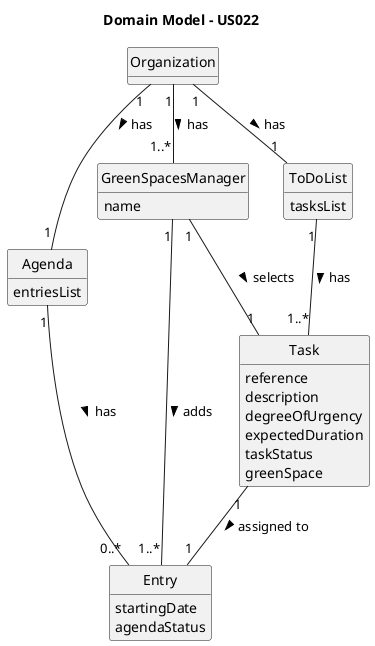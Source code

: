 @startuml
skinparam monochrome true
skinparam packageStyle rectangle
skinparam shadowing false

skinparam classAttributeIconSize 0

hide circle
hide methods

title Domain Model - US022

class Organization {
}

class GreenSpacesManager {
    name
}

class Agenda {
    entriesList
}

class ToDoList {
    tasksList
}

class Entry {
    startingDate
    agendaStatus
}

class Task {
    reference
    description
    degreeOfUrgency
    expectedDuration
    taskStatus
    greenSpace
}

Organization "1" -- "1..*" GreenSpacesManager : has >
Organization "1" -- "1" Agenda : has >
Organization "1" -- "1" ToDoList : has >
GreenSpacesManager "1" -- "1" Task : selects  >
GreenSpacesManager "1" -- "1..*" Entry : adds >
Agenda "1" -- "0..*" Entry : has >
ToDoList "1" -- "1..*" Task : has >
Task "1" -- "1" Entry : assigned to >

@enduml